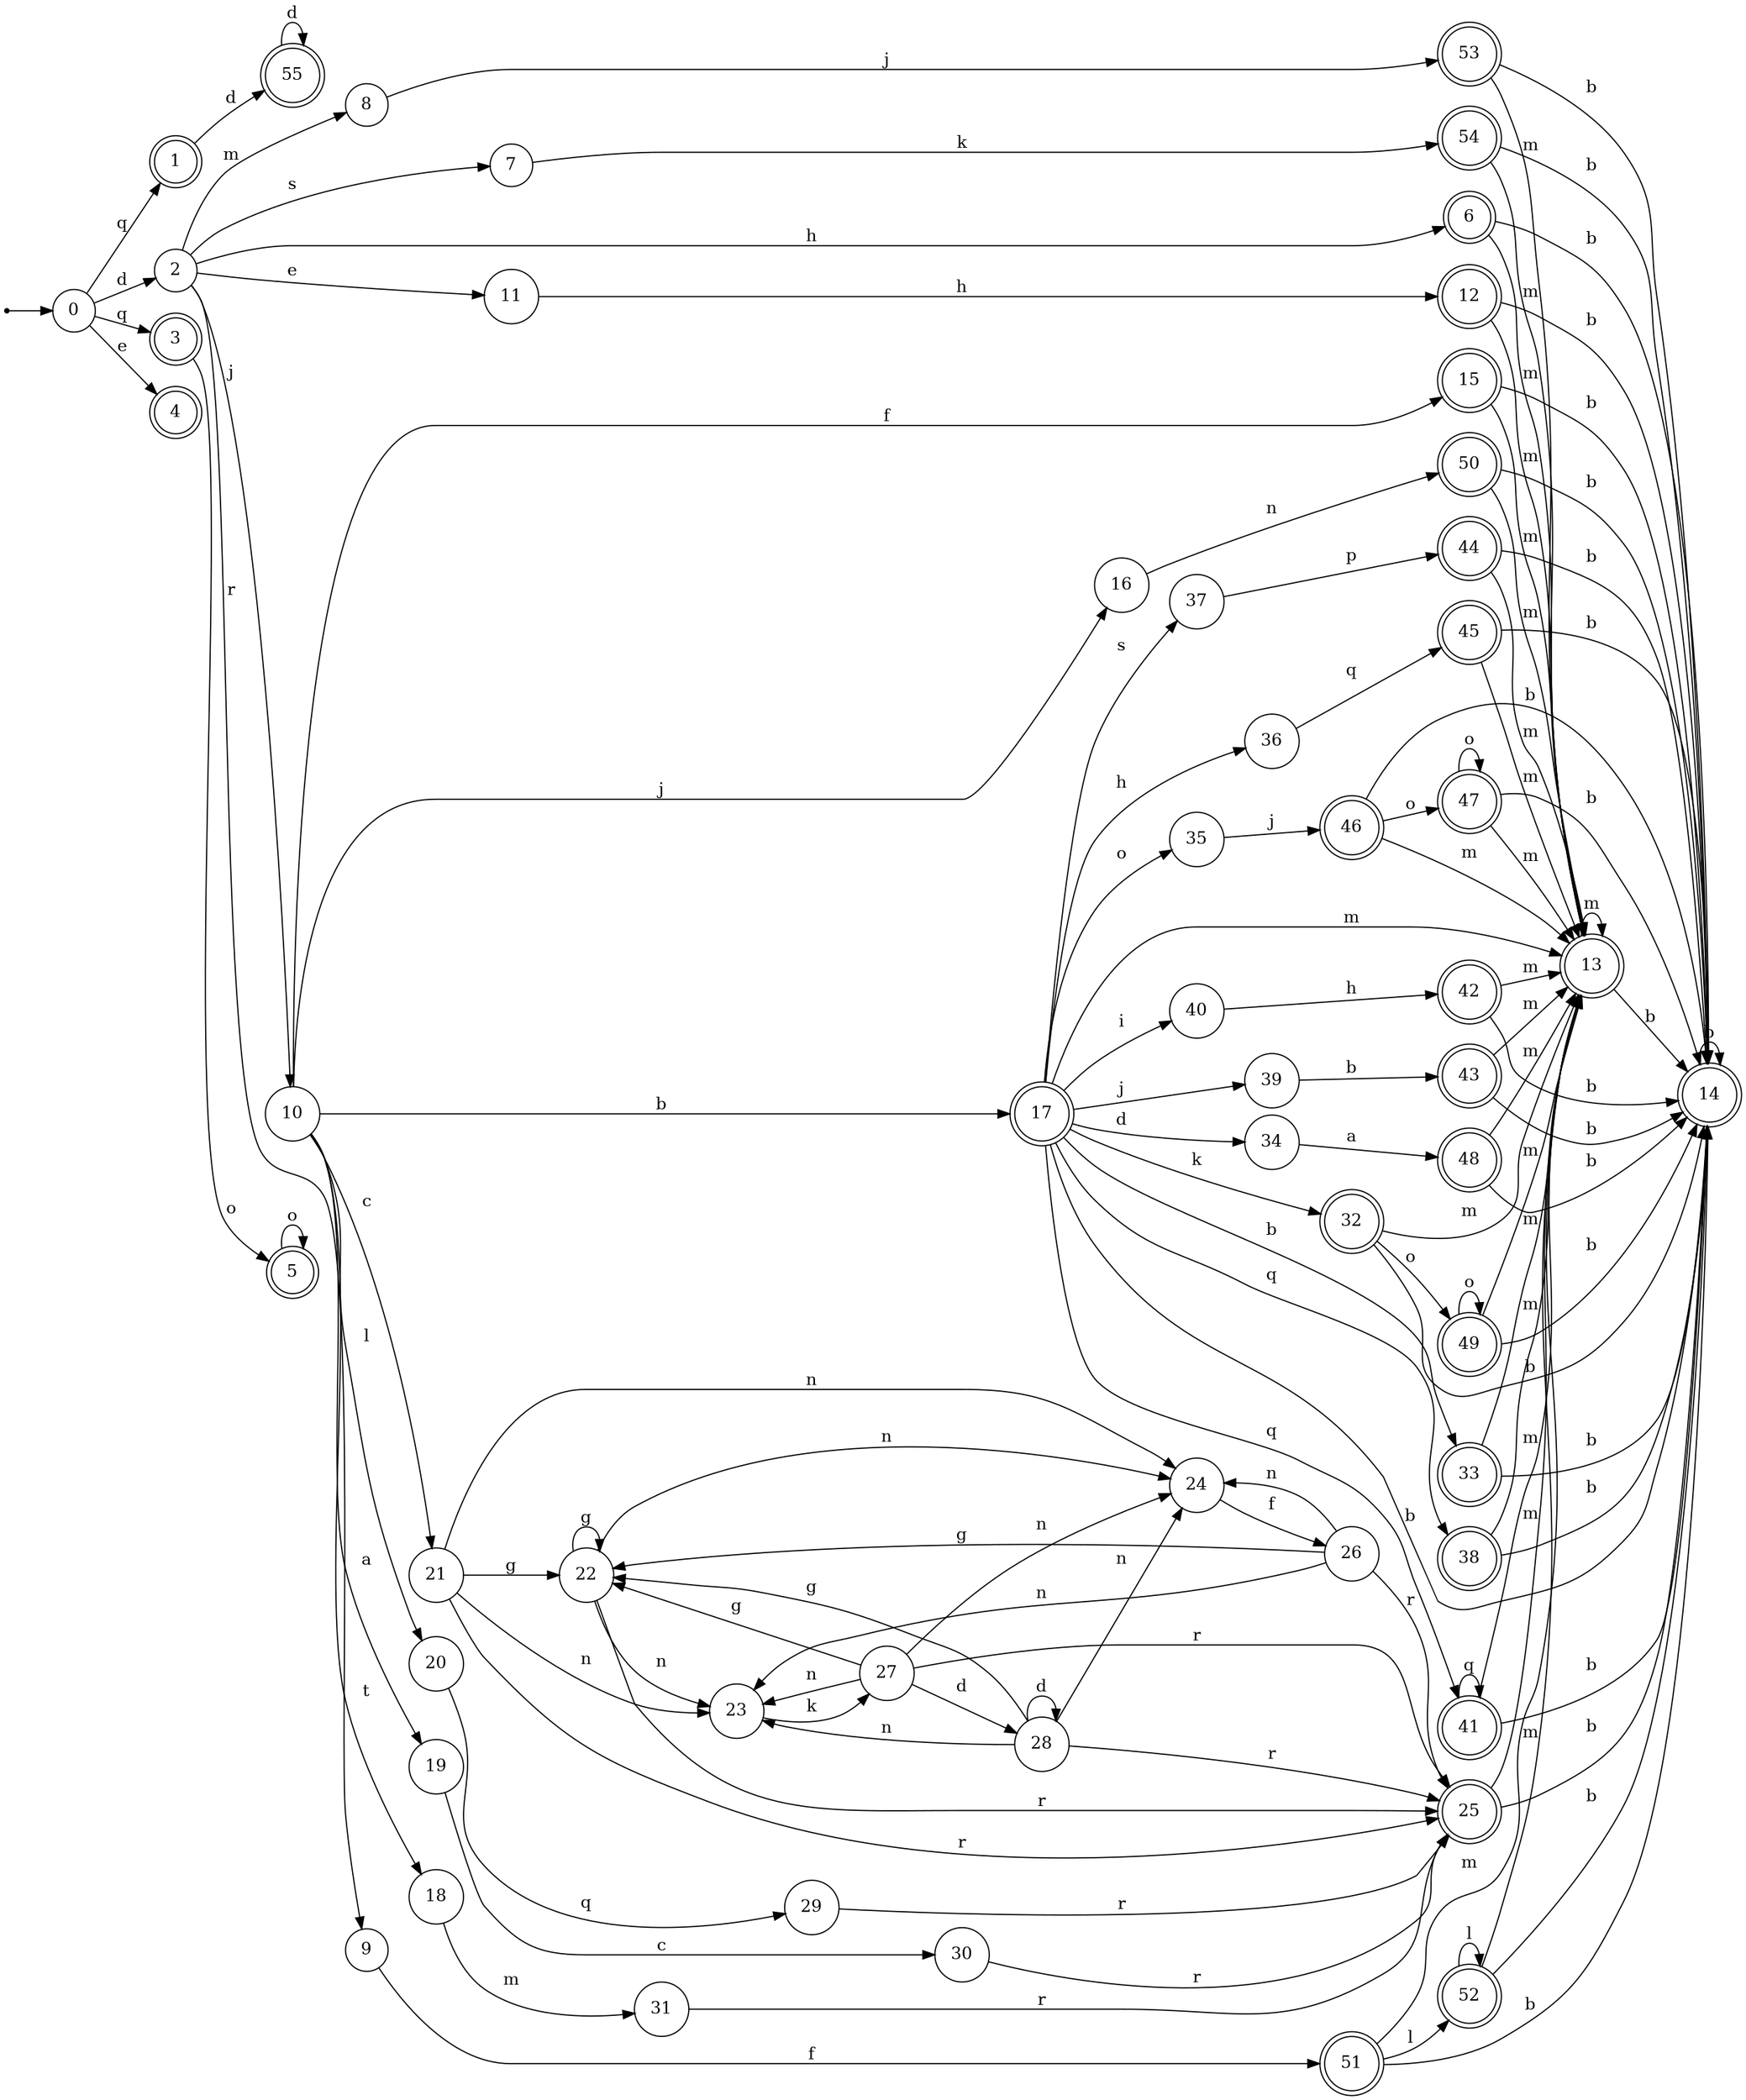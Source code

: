 digraph finite_state_machine {
rankdir=LR;
size="20,20";
node [shape = point]; "dummy0"
node [shape = circle]; "0";
"dummy0" -> "0";
node [shape = doublecircle]; "1";node [shape = circle]; "2";
node [shape = doublecircle]; "3";node [shape = doublecircle]; "4";node [shape = doublecircle]; "5";node [shape = doublecircle]; "6";node [shape = circle]; "7";
node [shape = circle]; "8";
node [shape = circle]; "9";
node [shape = circle]; "10";
node [shape = circle]; "11";
node [shape = doublecircle]; "12";node [shape = doublecircle]; "13";node [shape = doublecircle]; "14";node [shape = doublecircle]; "15";node [shape = circle]; "16";
node [shape = doublecircle]; "17";node [shape = circle]; "18";
node [shape = circle]; "19";
node [shape = circle]; "20";
node [shape = circle]; "21";
node [shape = circle]; "22";
node [shape = circle]; "23";
node [shape = circle]; "24";
node [shape = doublecircle]; "25";node [shape = circle]; "26";
node [shape = circle]; "27";
node [shape = circle]; "28";
node [shape = circle]; "29";
node [shape = circle]; "30";
node [shape = circle]; "31";
node [shape = doublecircle]; "32";node [shape = doublecircle]; "33";node [shape = circle]; "34";
node [shape = circle]; "35";
node [shape = circle]; "36";
node [shape = circle]; "37";
node [shape = doublecircle]; "38";node [shape = circle]; "39";
node [shape = circle]; "40";
node [shape = doublecircle]; "41";node [shape = doublecircle]; "42";node [shape = doublecircle]; "43";node [shape = doublecircle]; "44";node [shape = doublecircle]; "45";node [shape = doublecircle]; "46";node [shape = doublecircle]; "47";node [shape = doublecircle]; "48";node [shape = doublecircle]; "49";node [shape = doublecircle]; "50";node [shape = doublecircle]; "51";node [shape = doublecircle]; "52";node [shape = doublecircle]; "53";node [shape = doublecircle]; "54";node [shape = doublecircle]; "55";"0" -> "1" [label = "q"];
 "0" -> "3" [label = "q"];
 "0" -> "2" [label = "d"];
 "0" -> "4" [label = "e"];
 "3" -> "5" [label = "o"];
 "5" -> "5" [label = "o"];
 "2" -> "6" [label = "h"];
 "2" -> "7" [label = "s"];
 "2" -> "8" [label = "m"];
 "2" -> "9" [label = "r"];
 "2" -> "10" [label = "j"];
 "2" -> "11" [label = "e"];
 "11" -> "12" [label = "h"];
 "12" -> "13" [label = "m"];
 "12" -> "14" [label = "b"];
 "14" -> "14" [label = "b"];
 "13" -> "13" [label = "m"];
 "13" -> "14" [label = "b"];
 "10" -> "15" [label = "f"];
 "10" -> "16" [label = "j"];
 "10" -> "17" [label = "b"];
 "10" -> "18" [label = "t"];
 "10" -> "19" [label = "a"];
 "10" -> "20" [label = "l"];
 "10" -> "21" [label = "c"];
 "21" -> "22" [label = "g"];
 "21" -> "24" [label = "n"];
 "21" -> "23" [label = "n"];
 "21" -> "25" [label = "r"];
 "25" -> "13" [label = "m"];
 "25" -> "14" [label = "b"];
 "24" -> "26" [label = "f"];
 "26" -> "24" [label = "n"];
 "26" -> "23" [label = "n"];
 "26" -> "22" [label = "g"];
 "26" -> "25" [label = "r"];
 "23" -> "27" [label = "k"];
 "27" -> "24" [label = "n"];
 "27" -> "23" [label = "n"];
 "27" -> "28" [label = "d"];
 "27" -> "22" [label = "g"];
 "27" -> "25" [label = "r"];
 "28" -> "28" [label = "d"];
 "28" -> "24" [label = "n"];
 "28" -> "23" [label = "n"];
 "28" -> "22" [label = "g"];
 "28" -> "25" [label = "r"];
 "22" -> "22" [label = "g"];
 "22" -> "24" [label = "n"];
 "22" -> "23" [label = "n"];
 "22" -> "25" [label = "r"];
 "20" -> "29" [label = "q"];
 "29" -> "25" [label = "r"];
 "19" -> "30" [label = "c"];
 "30" -> "25" [label = "r"];
 "18" -> "31" [label = "m"];
 "31" -> "25" [label = "r"];
 "17" -> "32" [label = "k"];
 "17" -> "33" [label = "b"];
 "17" -> "14" [label = "b"];
 "17" -> "34" [label = "d"];
 "17" -> "35" [label = "o"];
 "17" -> "36" [label = "h"];
 "17" -> "37" [label = "s"];
 "17" -> "41" [label = "q"];
 "17" -> "38" [label = "q"];
 "17" -> "39" [label = "j"];
 "17" -> "40" [label = "i"];
 "17" -> "13" [label = "m"];
 "41" -> "41" [label = "q"];
 "41" -> "13" [label = "m"];
 "41" -> "14" [label = "b"];
 "40" -> "42" [label = "h"];
 "42" -> "13" [label = "m"];
 "42" -> "14" [label = "b"];
 "39" -> "43" [label = "b"];
 "43" -> "13" [label = "m"];
 "43" -> "14" [label = "b"];
 "38" -> "13" [label = "m"];
 "38" -> "14" [label = "b"];
 "37" -> "44" [label = "p"];
 "44" -> "13" [label = "m"];
 "44" -> "14" [label = "b"];
 "36" -> "45" [label = "q"];
 "45" -> "13" [label = "m"];
 "45" -> "14" [label = "b"];
 "35" -> "46" [label = "j"];
 "46" -> "47" [label = "o"];
 "46" -> "13" [label = "m"];
 "46" -> "14" [label = "b"];
 "47" -> "47" [label = "o"];
 "47" -> "13" [label = "m"];
 "47" -> "14" [label = "b"];
 "34" -> "48" [label = "a"];
 "48" -> "13" [label = "m"];
 "48" -> "14" [label = "b"];
 "33" -> "13" [label = "m"];
 "33" -> "14" [label = "b"];
 "32" -> "49" [label = "o"];
 "32" -> "13" [label = "m"];
 "32" -> "14" [label = "b"];
 "49" -> "49" [label = "o"];
 "49" -> "13" [label = "m"];
 "49" -> "14" [label = "b"];
 "16" -> "50" [label = "n"];
 "50" -> "13" [label = "m"];
 "50" -> "14" [label = "b"];
 "15" -> "13" [label = "m"];
 "15" -> "14" [label = "b"];
 "9" -> "51" [label = "f"];
 "51" -> "52" [label = "l"];
 "51" -> "13" [label = "m"];
 "51" -> "14" [label = "b"];
 "52" -> "52" [label = "l"];
 "52" -> "13" [label = "m"];
 "52" -> "14" [label = "b"];
 "8" -> "53" [label = "j"];
 "53" -> "13" [label = "m"];
 "53" -> "14" [label = "b"];
 "7" -> "54" [label = "k"];
 "54" -> "13" [label = "m"];
 "54" -> "14" [label = "b"];
 "6" -> "13" [label = "m"];
 "6" -> "14" [label = "b"];
 "1" -> "55" [label = "d"];
 "55" -> "55" [label = "d"];
 }
